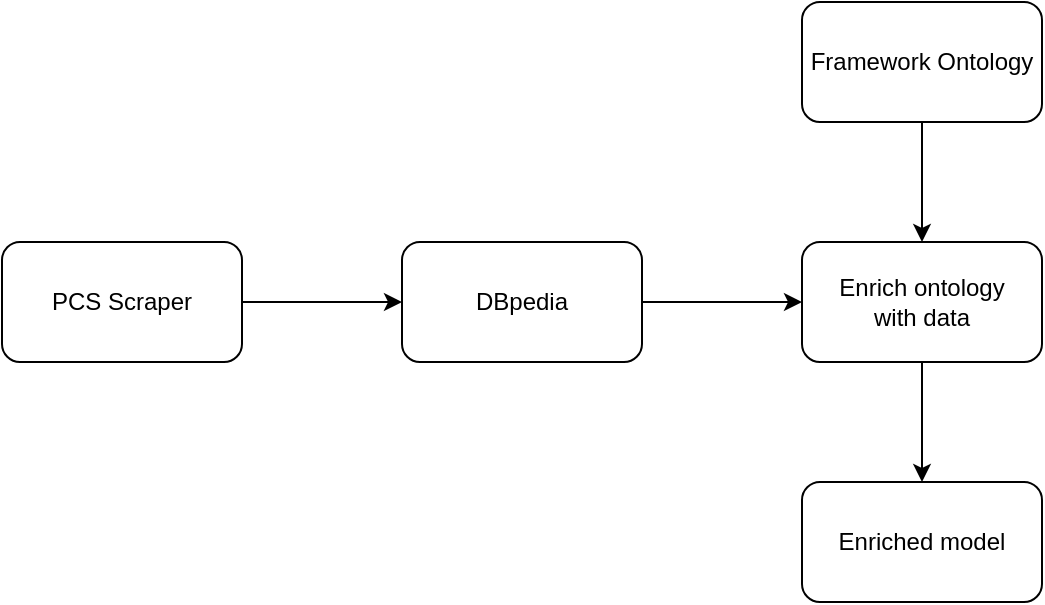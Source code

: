 <mxfile version="12.2.0" type="google" pages="1"><diagram name="Page-1" id="52a04d89-c75d-2922-d76d-85b35f80e030"><mxGraphModel dx="852" dy="465" grid="1" gridSize="10" guides="1" tooltips="1" connect="1" arrows="1" fold="1" page="1" pageScale="1" pageWidth="1100" pageHeight="850" background="#ffffff" math="0" shadow="0"><root><mxCell id="0"/><mxCell id="1" parent="0"/><mxCell id="vpViiXCK1kklHsonX2CM-4" value="" style="edgeStyle=orthogonalEdgeStyle;rounded=0;orthogonalLoop=1;jettySize=auto;html=1;" edge="1" parent="1" source="vpViiXCK1kklHsonX2CM-2" target="vpViiXCK1kklHsonX2CM-3"><mxGeometry relative="1" as="geometry"/></mxCell><mxCell id="vpViiXCK1kklHsonX2CM-2" value="PCS Scraper" style="rounded=1;whiteSpace=wrap;html=1;" vertex="1" parent="1"><mxGeometry x="40" y="170" width="120" height="60" as="geometry"/></mxCell><mxCell id="vpViiXCK1kklHsonX2CM-8" value="" style="edgeStyle=orthogonalEdgeStyle;rounded=0;orthogonalLoop=1;jettySize=auto;html=1;" edge="1" parent="1" source="vpViiXCK1kklHsonX2CM-3" target="vpViiXCK1kklHsonX2CM-6"><mxGeometry relative="1" as="geometry"/></mxCell><mxCell id="vpViiXCK1kklHsonX2CM-3" value="DBpedia" style="rounded=1;whiteSpace=wrap;html=1;" vertex="1" parent="1"><mxGeometry x="240" y="170" width="120" height="60" as="geometry"/></mxCell><mxCell id="vpViiXCK1kklHsonX2CM-7" value="" style="edgeStyle=orthogonalEdgeStyle;rounded=0;orthogonalLoop=1;jettySize=auto;html=1;" edge="1" parent="1" source="vpViiXCK1kklHsonX2CM-5" target="vpViiXCK1kklHsonX2CM-6"><mxGeometry relative="1" as="geometry"/></mxCell><mxCell id="vpViiXCK1kklHsonX2CM-5" value="Framework Ontology" style="rounded=1;whiteSpace=wrap;html=1;" vertex="1" parent="1"><mxGeometry x="440" y="50" width="120" height="60" as="geometry"/></mxCell><mxCell id="vpViiXCK1kklHsonX2CM-10" value="" style="edgeStyle=orthogonalEdgeStyle;rounded=0;orthogonalLoop=1;jettySize=auto;html=1;" edge="1" parent="1" source="vpViiXCK1kklHsonX2CM-6" target="vpViiXCK1kklHsonX2CM-9"><mxGeometry relative="1" as="geometry"/></mxCell><mxCell id="vpViiXCK1kklHsonX2CM-6" value="Enrich ontology &lt;br&gt;with data" style="rounded=1;whiteSpace=wrap;html=1;" vertex="1" parent="1"><mxGeometry x="440" y="170" width="120" height="60" as="geometry"/></mxCell><mxCell id="vpViiXCK1kklHsonX2CM-9" value="Enriched model" style="rounded=1;whiteSpace=wrap;html=1;" vertex="1" parent="1"><mxGeometry x="440" y="290" width="120" height="60" as="geometry"/></mxCell></root></mxGraphModel></diagram></mxfile>